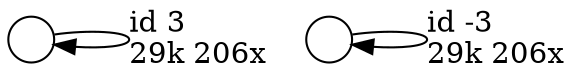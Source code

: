 digraph {
nodesep = 0.5;
node [shape = circle, label = "", height = 0.3];
"0" -> "0" [label = "id 3\l29k 206x", color = "black"] ;
"1" -> "1" [label = "id -3\l29k 206x", color = "black"] ;
}
